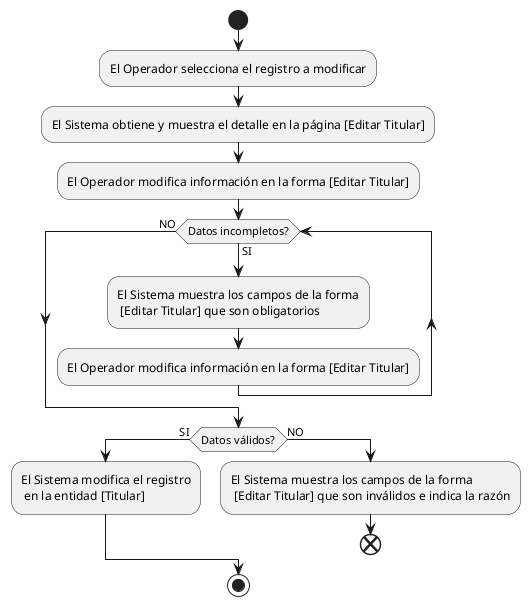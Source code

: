 @startumlstart
start
:El Operador selecciona el registro a modificar;
:El Sistema obtiene y muestra el detalle en la página [Editar Titular];
:El Operador modifica información en la forma [Editar Titular];
while (Datos incompletos?) is (SI)  
	:El Sistema muestra los campos de la forma\n [Editar Titular] que son obligatorios;  
	:El Operador modifica información en la forma [Editar Titular];
endwhile (NO)  

	if (Datos válidos?) then (SI)    
		:El Sistema modifica el registro\n en la entidad [Titular];  
	else (NO)    
		:El Sistema muestra los campos de la forma\n [Editar Titular] que son inválidos e indica la razón;    
		end  
	endif
stop
@enduml

